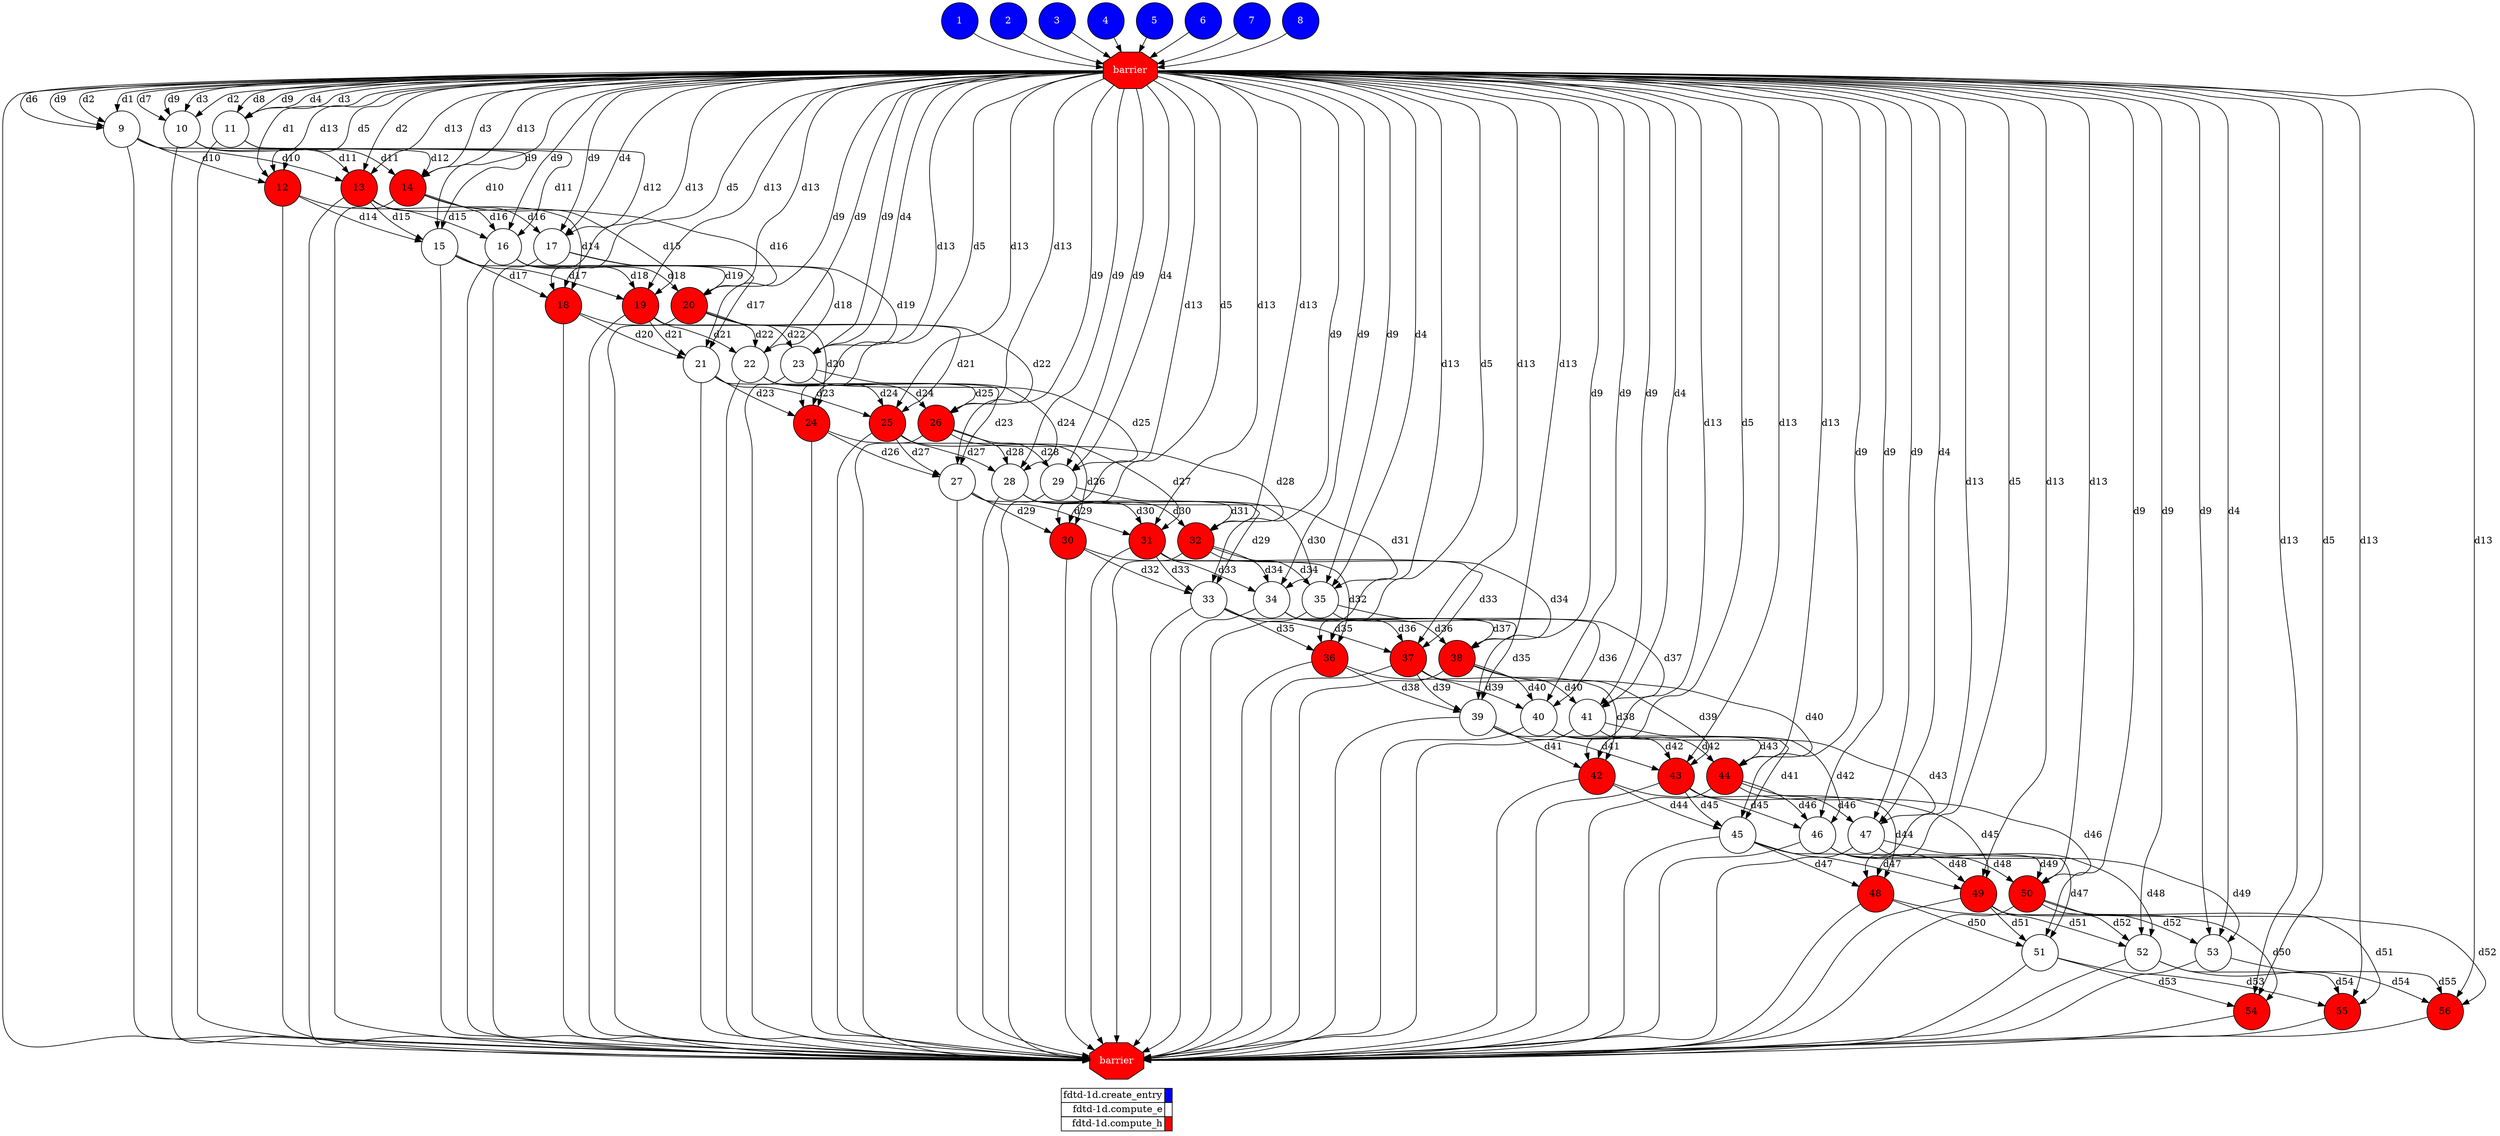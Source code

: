 digraph {
  rankdir=TB;
  labeljust="l";
  subgraph dependence_graph {
    ranksep=0.20;
    node[height=0.75];

1[shape=circle, style=filled fillcolor="#0000ff" fontcolor="#ffffff"];
2[shape=circle, style=filled fillcolor="#0000ff" fontcolor="#ffffff"];
3[shape=circle, style=filled fillcolor="#0000ff" fontcolor="#ffffff"];
4[shape=circle, style=filled fillcolor="#0000ff" fontcolor="#ffffff"];
5[shape=circle, style=filled fillcolor="#0000ff" fontcolor="#ffffff"];
6[shape=circle, style=filled fillcolor="#0000ff" fontcolor="#ffffff"];
7[shape=circle, style=filled fillcolor="#0000ff" fontcolor="#ffffff"];
8[shape=circle, style=filled fillcolor="#0000ff" fontcolor="#ffffff"];
Synchro1[label="barrier", shape=octagon, style=filled fillcolor="#ff0000" fontcolor="#FFFFFF"];
7 -> Synchro1;
2 -> Synchro1;
6 -> Synchro1;
8 -> Synchro1;
1 -> Synchro1;
4 -> Synchro1;
3 -> Synchro1;
5 -> Synchro1;
9[shape=circle, style=filled fillcolor="#ffffff" fontcolor="#000000"];
Synchro1 -> 9[ label="d6" ];
Synchro1 -> 9[ label="d9" ];
Synchro1 -> 9[ label="d2" ];
Synchro1 -> 9[ label="d1" ];
10[shape=circle, style=filled fillcolor="#ffffff" fontcolor="#000000"];
Synchro1 -> 10[ label="d7" ];
Synchro1 -> 10[ label="d9" ];
Synchro1 -> 10[ label="d3" ];
Synchro1 -> 10[ label="d2" ];
11[shape=circle, style=filled fillcolor="#ffffff" fontcolor="#000000"];
Synchro1 -> 11[ label="d8" ];
Synchro1 -> 11[ label="d9" ];
Synchro1 -> 11[ label="d4" ];
Synchro1 -> 11[ label="d3" ];
12[shape=circle, style=filled fillcolor="#ff0000" fontcolor="#000000"];
Synchro1 -> 12[ label="d1" ];
Synchro1 -> 12[ label="d13" ];
9 -> 12[ label="d10" ];
Synchro1 -> 12[ label="d5" ];
13[shape=circle, style=filled fillcolor="#ff0000" fontcolor="#000000"];
Synchro1 -> 13[ label="d2" ];
Synchro1 -> 13[ label="d13" ];
10 -> 13[ label="d11" ];
9 -> 13[ label="d10" ];
14[shape=circle, style=filled fillcolor="#ff0000" fontcolor="#000000"];
Synchro1 -> 14[ label="d3" ];
Synchro1 -> 14[ label="d13" ];
11 -> 14[ label="d12" ];
10 -> 14[ label="d11" ];
15[shape=circle, style=filled fillcolor="#ffffff" fontcolor="#000000"];
9 -> 15[ label="d10" ];
Synchro1 -> 15[ label="d9" ];
13 -> 15[ label="d15" ];
12 -> 15[ label="d14" ];
16[shape=circle, style=filled fillcolor="#ffffff" fontcolor="#000000"];
10 -> 16[ label="d11" ];
Synchro1 -> 16[ label="d9" ];
14 -> 16[ label="d16" ];
13 -> 16[ label="d15" ];
17[shape=circle, style=filled fillcolor="#ffffff" fontcolor="#000000"];
11 -> 17[ label="d12" ];
Synchro1 -> 17[ label="d9" ];
Synchro1 -> 17[ label="d4" ];
14 -> 17[ label="d16" ];
18[shape=circle, style=filled fillcolor="#ff0000" fontcolor="#000000"];
12 -> 18[ label="d14" ];
Synchro1 -> 18[ label="d13" ];
15 -> 18[ label="d17" ];
Synchro1 -> 18[ label="d5" ];
19[shape=circle, style=filled fillcolor="#ff0000" fontcolor="#000000"];
13 -> 19[ label="d15" ];
Synchro1 -> 19[ label="d13" ];
16 -> 19[ label="d18" ];
15 -> 19[ label="d17" ];
20[shape=circle, style=filled fillcolor="#ff0000" fontcolor="#000000"];
14 -> 20[ label="d16" ];
Synchro1 -> 20[ label="d13" ];
17 -> 20[ label="d19" ];
16 -> 20[ label="d18" ];
21[shape=circle, style=filled fillcolor="#ffffff" fontcolor="#000000"];
15 -> 21[ label="d17" ];
Synchro1 -> 21[ label="d9" ];
19 -> 21[ label="d21" ];
18 -> 21[ label="d20" ];
22[shape=circle, style=filled fillcolor="#ffffff" fontcolor="#000000"];
16 -> 22[ label="d18" ];
Synchro1 -> 22[ label="d9" ];
20 -> 22[ label="d22" ];
19 -> 22[ label="d21" ];
23[shape=circle, style=filled fillcolor="#ffffff" fontcolor="#000000"];
17 -> 23[ label="d19" ];
Synchro1 -> 23[ label="d9" ];
Synchro1 -> 23[ label="d4" ];
20 -> 23[ label="d22" ];
24[shape=circle, style=filled fillcolor="#ff0000" fontcolor="#000000"];
18 -> 24[ label="d20" ];
Synchro1 -> 24[ label="d13" ];
21 -> 24[ label="d23" ];
Synchro1 -> 24[ label="d5" ];
25[shape=circle, style=filled fillcolor="#ff0000" fontcolor="#000000"];
19 -> 25[ label="d21" ];
Synchro1 -> 25[ label="d13" ];
22 -> 25[ label="d24" ];
21 -> 25[ label="d23" ];
26[shape=circle, style=filled fillcolor="#ff0000" fontcolor="#000000"];
20 -> 26[ label="d22" ];
Synchro1 -> 26[ label="d13" ];
23 -> 26[ label="d25" ];
22 -> 26[ label="d24" ];
27[shape=circle, style=filled fillcolor="#ffffff" fontcolor="#000000"];
21 -> 27[ label="d23" ];
Synchro1 -> 27[ label="d9" ];
25 -> 27[ label="d27" ];
24 -> 27[ label="d26" ];
28[shape=circle, style=filled fillcolor="#ffffff" fontcolor="#000000"];
22 -> 28[ label="d24" ];
Synchro1 -> 28[ label="d9" ];
26 -> 28[ label="d28" ];
25 -> 28[ label="d27" ];
29[shape=circle, style=filled fillcolor="#ffffff" fontcolor="#000000"];
23 -> 29[ label="d25" ];
Synchro1 -> 29[ label="d9" ];
Synchro1 -> 29[ label="d4" ];
26 -> 29[ label="d28" ];
30[shape=circle, style=filled fillcolor="#ff0000" fontcolor="#000000"];
24 -> 30[ label="d26" ];
Synchro1 -> 30[ label="d13" ];
27 -> 30[ label="d29" ];
Synchro1 -> 30[ label="d5" ];
31[shape=circle, style=filled fillcolor="#ff0000" fontcolor="#000000"];
25 -> 31[ label="d27" ];
Synchro1 -> 31[ label="d13" ];
28 -> 31[ label="d30" ];
27 -> 31[ label="d29" ];
32[shape=circle, style=filled fillcolor="#ff0000" fontcolor="#000000"];
26 -> 32[ label="d28" ];
Synchro1 -> 32[ label="d13" ];
29 -> 32[ label="d31" ];
28 -> 32[ label="d30" ];
33[shape=circle, style=filled fillcolor="#ffffff" fontcolor="#000000"];
27 -> 33[ label="d29" ];
Synchro1 -> 33[ label="d9" ];
31 -> 33[ label="d33" ];
30 -> 33[ label="d32" ];
34[shape=circle, style=filled fillcolor="#ffffff" fontcolor="#000000"];
28 -> 34[ label="d30" ];
Synchro1 -> 34[ label="d9" ];
32 -> 34[ label="d34" ];
31 -> 34[ label="d33" ];
35[shape=circle, style=filled fillcolor="#ffffff" fontcolor="#000000"];
29 -> 35[ label="d31" ];
Synchro1 -> 35[ label="d9" ];
Synchro1 -> 35[ label="d4" ];
32 -> 35[ label="d34" ];
36[shape=circle, style=filled fillcolor="#ff0000" fontcolor="#000000"];
30 -> 36[ label="d32" ];
Synchro1 -> 36[ label="d13" ];
33 -> 36[ label="d35" ];
Synchro1 -> 36[ label="d5" ];
37[shape=circle, style=filled fillcolor="#ff0000" fontcolor="#000000"];
31 -> 37[ label="d33" ];
Synchro1 -> 37[ label="d13" ];
34 -> 37[ label="d36" ];
33 -> 37[ label="d35" ];
38[shape=circle, style=filled fillcolor="#ff0000" fontcolor="#000000"];
32 -> 38[ label="d34" ];
Synchro1 -> 38[ label="d13" ];
35 -> 38[ label="d37" ];
34 -> 38[ label="d36" ];
39[shape=circle, style=filled fillcolor="#ffffff" fontcolor="#000000"];
33 -> 39[ label="d35" ];
Synchro1 -> 39[ label="d9" ];
37 -> 39[ label="d39" ];
36 -> 39[ label="d38" ];
40[shape=circle, style=filled fillcolor="#ffffff" fontcolor="#000000"];
34 -> 40[ label="d36" ];
Synchro1 -> 40[ label="d9" ];
38 -> 40[ label="d40" ];
37 -> 40[ label="d39" ];
41[shape=circle, style=filled fillcolor="#ffffff" fontcolor="#000000"];
35 -> 41[ label="d37" ];
Synchro1 -> 41[ label="d9" ];
Synchro1 -> 41[ label="d4" ];
38 -> 41[ label="d40" ];
42[shape=circle, style=filled fillcolor="#ff0000" fontcolor="#000000"];
36 -> 42[ label="d38" ];
Synchro1 -> 42[ label="d13" ];
39 -> 42[ label="d41" ];
Synchro1 -> 42[ label="d5" ];
43[shape=circle, style=filled fillcolor="#ff0000" fontcolor="#000000"];
37 -> 43[ label="d39" ];
Synchro1 -> 43[ label="d13" ];
40 -> 43[ label="d42" ];
39 -> 43[ label="d41" ];
44[shape=circle, style=filled fillcolor="#ff0000" fontcolor="#000000"];
38 -> 44[ label="d40" ];
Synchro1 -> 44[ label="d13" ];
41 -> 44[ label="d43" ];
40 -> 44[ label="d42" ];
45[shape=circle, style=filled fillcolor="#ffffff" fontcolor="#000000"];
39 -> 45[ label="d41" ];
Synchro1 -> 45[ label="d9" ];
43 -> 45[ label="d45" ];
42 -> 45[ label="d44" ];
46[shape=circle, style=filled fillcolor="#ffffff" fontcolor="#000000"];
40 -> 46[ label="d42" ];
Synchro1 -> 46[ label="d9" ];
44 -> 46[ label="d46" ];
43 -> 46[ label="d45" ];
47[shape=circle, style=filled fillcolor="#ffffff" fontcolor="#000000"];
41 -> 47[ label="d43" ];
Synchro1 -> 47[ label="d9" ];
Synchro1 -> 47[ label="d4" ];
44 -> 47[ label="d46" ];
48[shape=circle, style=filled fillcolor="#ff0000" fontcolor="#000000"];
42 -> 48[ label="d44" ];
Synchro1 -> 48[ label="d13" ];
45 -> 48[ label="d47" ];
Synchro1 -> 48[ label="d5" ];
49[shape=circle, style=filled fillcolor="#ff0000" fontcolor="#000000"];
43 -> 49[ label="d45" ];
Synchro1 -> 49[ label="d13" ];
46 -> 49[ label="d48" ];
45 -> 49[ label="d47" ];
50[shape=circle, style=filled fillcolor="#ff0000" fontcolor="#000000"];
44 -> 50[ label="d46" ];
Synchro1 -> 50[ label="d13" ];
47 -> 50[ label="d49" ];
46 -> 50[ label="d48" ];
51[shape=circle, style=filled fillcolor="#ffffff" fontcolor="#000000"];
45 -> 51[ label="d47" ];
Synchro1 -> 51[ label="d9" ];
49 -> 51[ label="d51" ];
48 -> 51[ label="d50" ];
52[shape=circle, style=filled fillcolor="#ffffff" fontcolor="#000000"];
46 -> 52[ label="d48" ];
Synchro1 -> 52[ label="d9" ];
50 -> 52[ label="d52" ];
49 -> 52[ label="d51" ];
53[shape=circle, style=filled fillcolor="#ffffff" fontcolor="#000000"];
47 -> 53[ label="d49" ];
Synchro1 -> 53[ label="d9" ];
Synchro1 -> 53[ label="d4" ];
50 -> 53[ label="d52" ];
54[shape=circle, style=filled fillcolor="#ff0000" fontcolor="#000000"];
48 -> 54[ label="d50" ];
Synchro1 -> 54[ label="d13" ];
51 -> 54[ label="d53" ];
Synchro1 -> 54[ label="d5" ];
55[shape=circle, style=filled fillcolor="#ff0000" fontcolor="#000000"];
49 -> 55[ label="d51" ];
Synchro1 -> 55[ label="d13" ];
52 -> 55[ label="d54" ];
51 -> 55[ label="d53" ];
56[shape=circle, style=filled fillcolor="#ff0000" fontcolor="#000000"];
50 -> 56[ label="d52" ];
Synchro1 -> 56[ label="d13" ];
53 -> 56[ label="d55" ];
52 -> 56[ label="d54" ];
Synchro2[label="barrier", shape=octagon, style=filled fillcolor="#ff0000" fontcolor="#FFFFFF"];
Synchro1 -> Synchro2;
36 -> Synchro2;
52 -> Synchro2;
45 -> Synchro2;
25 -> Synchro2;
29 -> Synchro2;
48 -> Synchro2;
22 -> Synchro2;
20 -> Synchro2;
11 -> Synchro2;
14 -> Synchro2;
33 -> Synchro2;
51 -> Synchro2;
21 -> Synchro2;
49 -> Synchro2;
46 -> Synchro2;
30 -> Synchro2;
41 -> Synchro2;
50 -> Synchro2;
54 -> Synchro2;
18 -> Synchro2;
38 -> Synchro2;
42 -> Synchro2;
56 -> Synchro2;
32 -> Synchro2;
31 -> Synchro2;
43 -> Synchro2;
19 -> Synchro2;
44 -> Synchro2;
12 -> Synchro2;
23 -> Synchro2;
27 -> Synchro2;
13 -> Synchro2;
39 -> Synchro2;
34 -> Synchro2;
9 -> Synchro2;
26 -> Synchro2;
53 -> Synchro2;
10 -> Synchro2;
35 -> Synchro2;
24 -> Synchro2;
55 -> Synchro2;
28 -> Synchro2;
16 -> Synchro2;
37 -> Synchro2;
40 -> Synchro2;
17 -> Synchro2;
47 -> Synchro2;
15 -> Synchro2;  }
  subgraph legend {
    rank=sink;
    node [shape=plaintext, height=0.75];
    ranksep=0.20;
    label = "Legend";
    key [label=<
      <table border="0" cellpadding="2" cellspacing="0" cellborder="1">
<tr>
<td align="right">fdtd-1d.create_entry</td>
<td bgcolor="#0000ff">&nbsp;</td>
</tr>
<tr>
<td align="right">fdtd-1d.compute_e</td>
<td bgcolor="#ffffff">&nbsp;</td>
</tr>
<tr>
<td align="right">fdtd-1d.compute_h</td>
<td bgcolor="#ff0000">&nbsp;</td>
</tr>
      </table>
    >]
  }
}

